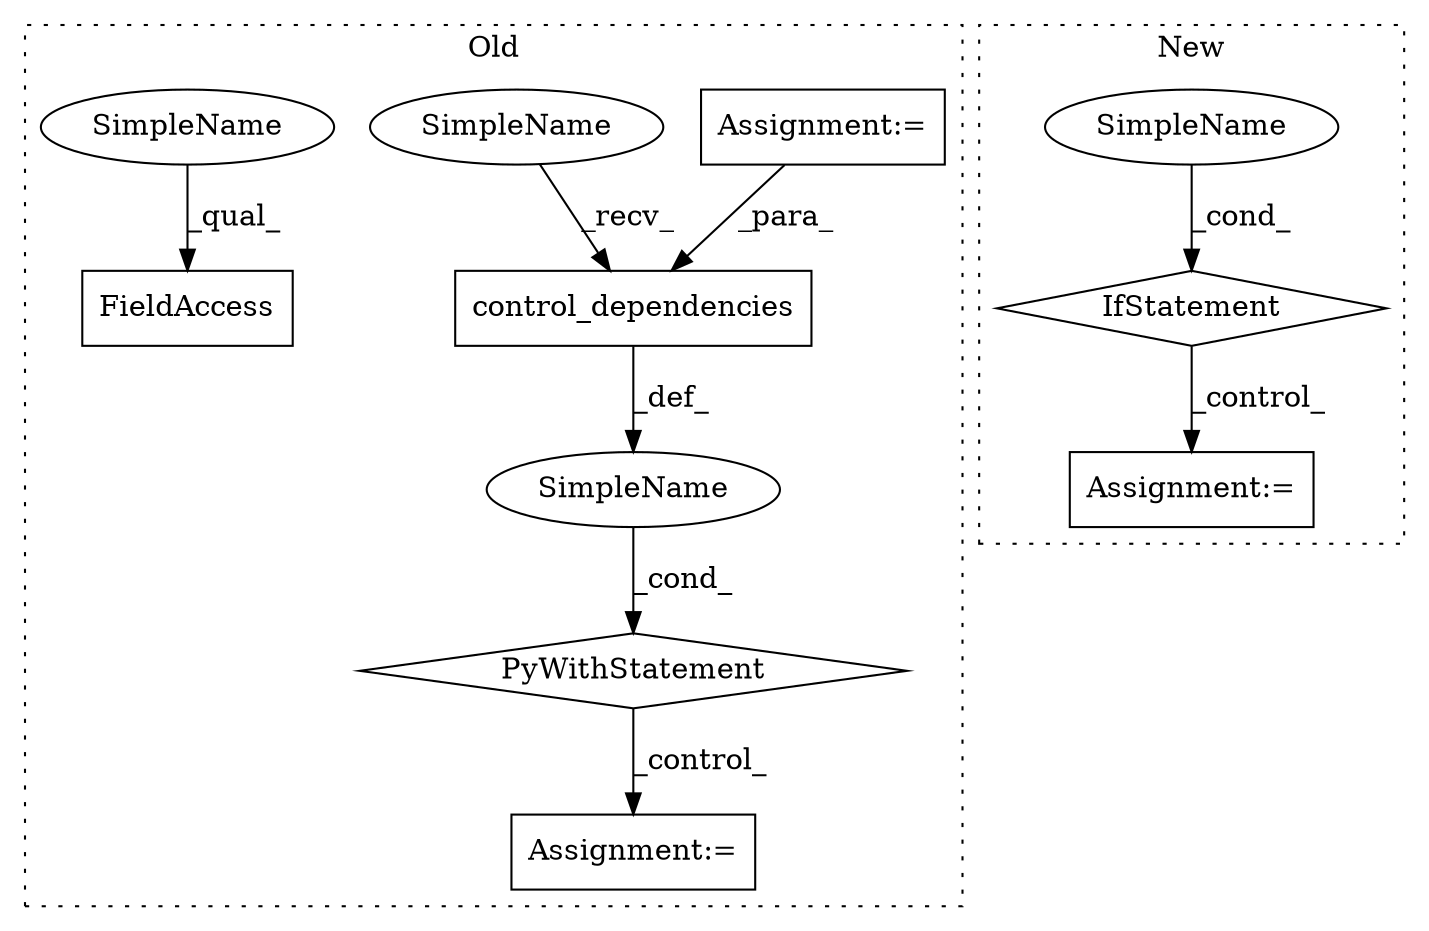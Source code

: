 digraph G {
subgraph cluster0 {
1 [label="control_dependencies" a="32" s="6479,6504" l="21,1" shape="box"];
3 [label="PyWithStatement" a="104" s="6458,6505" l="10,2" shape="diamond"];
4 [label="Assignment:=" a="7" s="6523" l="1" shape="box"];
5 [label="SimpleName" a="42" s="" l="" shape="ellipse"];
6 [label="Assignment:=" a="7" s="6127" l="1" shape="box"];
9 [label="FieldAccess" a="22" s="6403" l="15" shape="box"];
10 [label="SimpleName" a="42" s="6468" l="10" shape="ellipse"];
11 [label="SimpleName" a="42" s="6403" l="10" shape="ellipse"];
label = "Old";
style="dotted";
}
subgraph cluster1 {
2 [label="IfStatement" a="25" s="6857,6962" l="10,2" shape="diamond"];
7 [label="Assignment:=" a="7" s="6980" l="1" shape="box"];
8 [label="SimpleName" a="42" s="" l="" shape="ellipse"];
label = "New";
style="dotted";
}
1 -> 5 [label="_def_"];
2 -> 7 [label="_control_"];
3 -> 4 [label="_control_"];
5 -> 3 [label="_cond_"];
6 -> 1 [label="_para_"];
8 -> 2 [label="_cond_"];
10 -> 1 [label="_recv_"];
11 -> 9 [label="_qual_"];
}